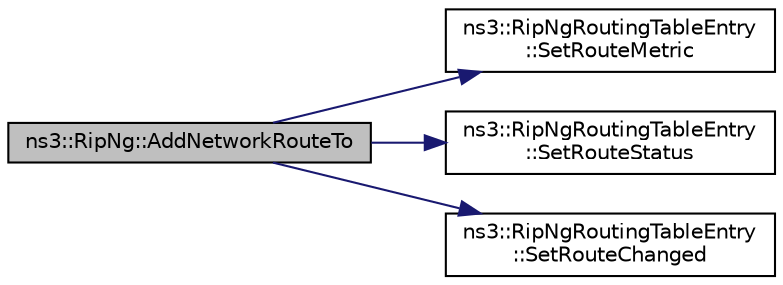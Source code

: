 digraph "ns3::RipNg::AddNetworkRouteTo"
{
  edge [fontname="Helvetica",fontsize="10",labelfontname="Helvetica",labelfontsize="10"];
  node [fontname="Helvetica",fontsize="10",shape=record];
  rankdir="LR";
  Node1 [label="ns3::RipNg::AddNetworkRouteTo",height=0.2,width=0.4,color="black", fillcolor="grey75", style="filled", fontcolor="black"];
  Node1 -> Node2 [color="midnightblue",fontsize="10",style="solid"];
  Node2 [label="ns3::RipNgRoutingTableEntry\l::SetRouteMetric",height=0.2,width=0.4,color="black", fillcolor="white", style="filled",URL="$d7/dae/classns3_1_1RipNgRoutingTableEntry.html#aa9cb450cdb14d6890ce3693ca0c15f88",tooltip="Set the route metric. "];
  Node1 -> Node3 [color="midnightblue",fontsize="10",style="solid"];
  Node3 [label="ns3::RipNgRoutingTableEntry\l::SetRouteStatus",height=0.2,width=0.4,color="black", fillcolor="white", style="filled",URL="$d7/dae/classns3_1_1RipNgRoutingTableEntry.html#affacfc33b16857b44b03ba9352fd214b",tooltip="Set the route status. "];
  Node1 -> Node4 [color="midnightblue",fontsize="10",style="solid"];
  Node4 [label="ns3::RipNgRoutingTableEntry\l::SetRouteChanged",height=0.2,width=0.4,color="black", fillcolor="white", style="filled",URL="$d7/dae/classns3_1_1RipNgRoutingTableEntry.html#adc76e692e8dcf59a417c24cc18ccff09",tooltip="Set the route as changed. "];
}
